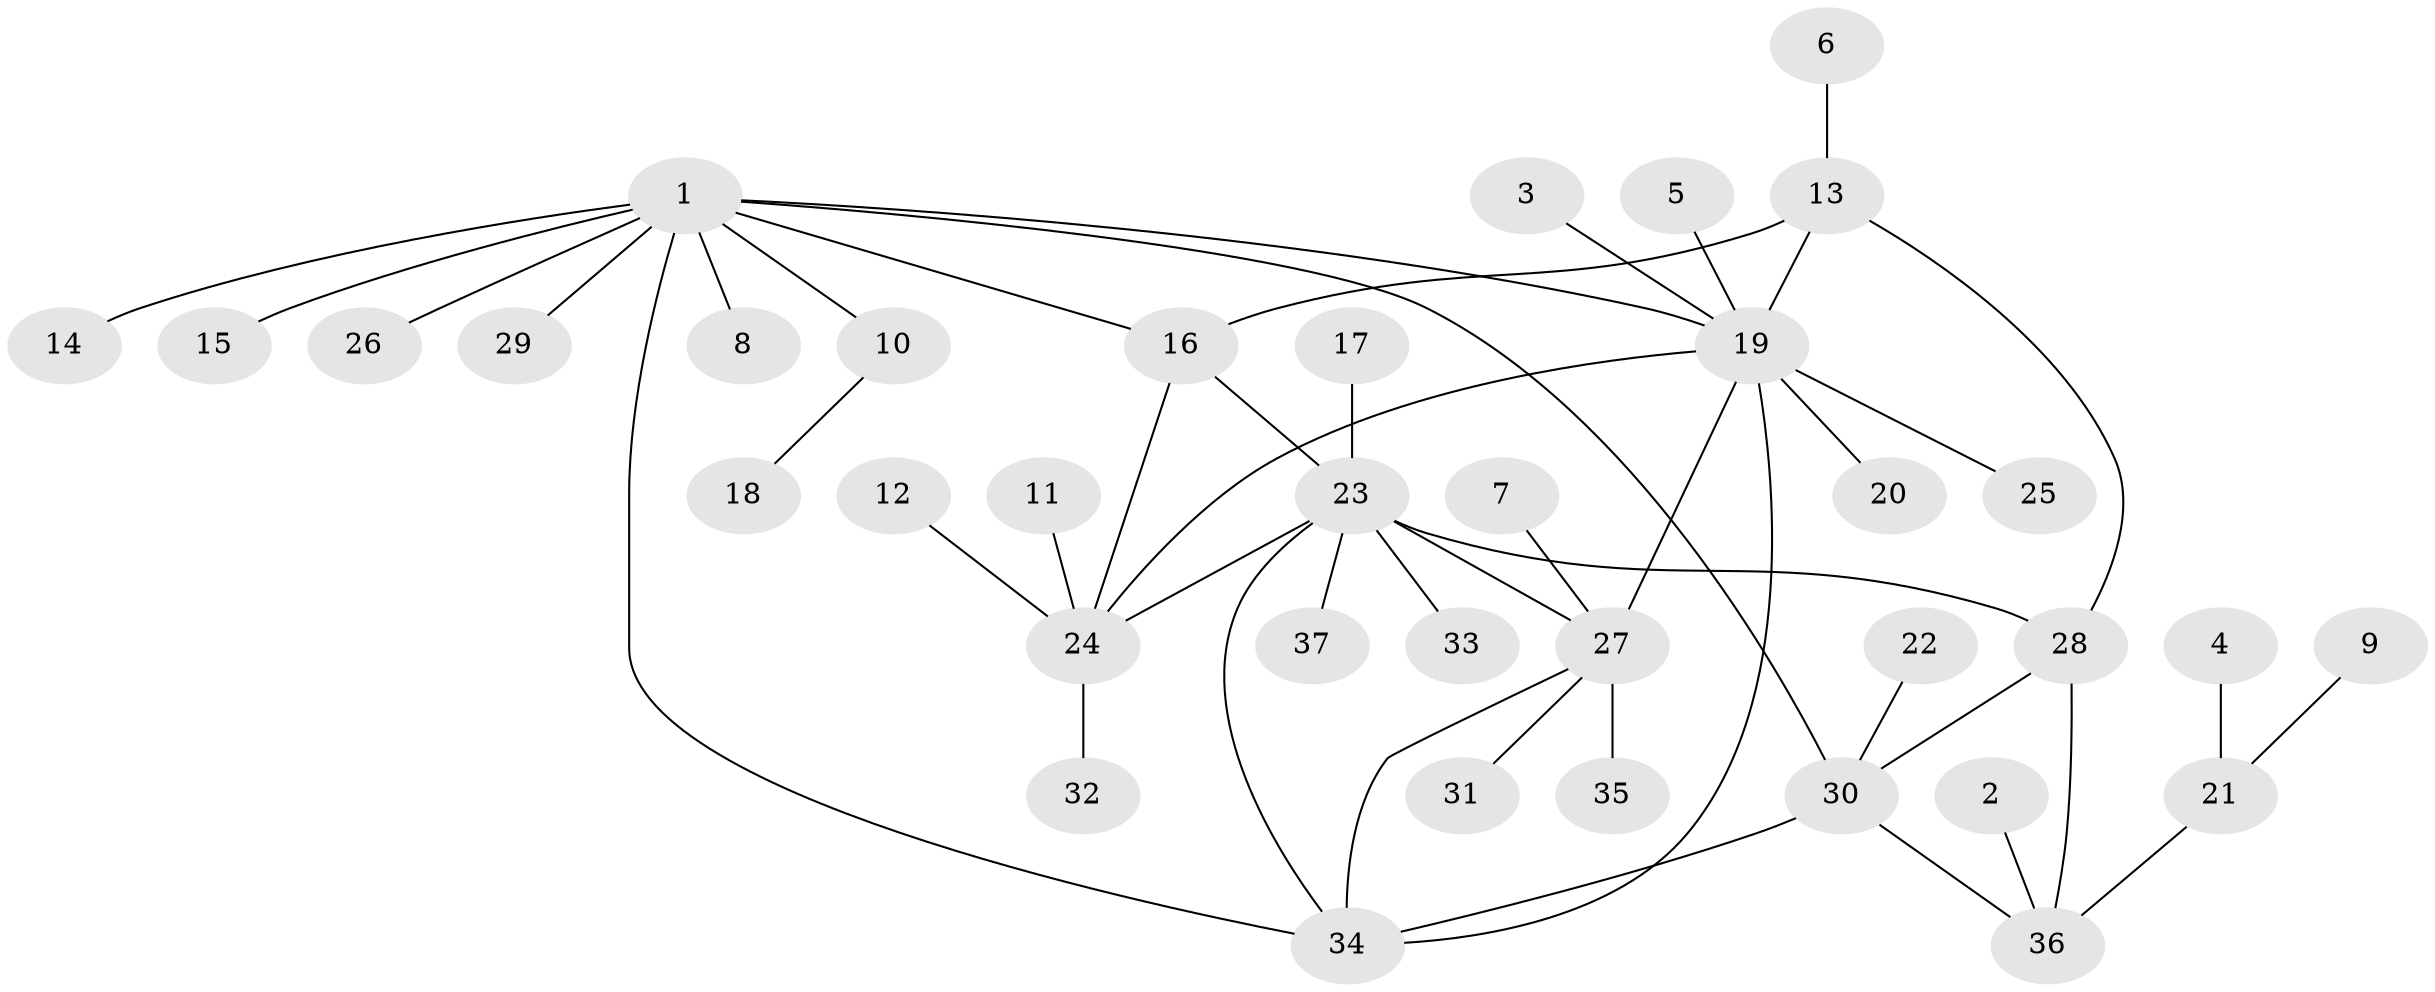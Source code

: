// original degree distribution, {5: 0.057971014492753624, 8: 0.028985507246376812, 3: 0.057971014492753624, 12: 0.014492753623188406, 6: 0.07246376811594203, 7: 0.014492753623188406, 4: 0.014492753623188406, 1: 0.5942028985507246, 2: 0.14492753623188406}
// Generated by graph-tools (version 1.1) at 2025/26/03/09/25 03:26:47]
// undirected, 37 vertices, 47 edges
graph export_dot {
graph [start="1"]
  node [color=gray90,style=filled];
  1;
  2;
  3;
  4;
  5;
  6;
  7;
  8;
  9;
  10;
  11;
  12;
  13;
  14;
  15;
  16;
  17;
  18;
  19;
  20;
  21;
  22;
  23;
  24;
  25;
  26;
  27;
  28;
  29;
  30;
  31;
  32;
  33;
  34;
  35;
  36;
  37;
  1 -- 8 [weight=1.0];
  1 -- 10 [weight=1.0];
  1 -- 14 [weight=1.0];
  1 -- 15 [weight=1.0];
  1 -- 16 [weight=1.0];
  1 -- 19 [weight=1.0];
  1 -- 26 [weight=1.0];
  1 -- 29 [weight=1.0];
  1 -- 30 [weight=1.0];
  1 -- 34 [weight=1.0];
  2 -- 36 [weight=1.0];
  3 -- 19 [weight=1.0];
  4 -- 21 [weight=1.0];
  5 -- 19 [weight=1.0];
  6 -- 13 [weight=1.0];
  7 -- 27 [weight=1.0];
  9 -- 21 [weight=1.0];
  10 -- 18 [weight=1.0];
  11 -- 24 [weight=1.0];
  12 -- 24 [weight=1.0];
  13 -- 16 [weight=1.0];
  13 -- 19 [weight=2.0];
  13 -- 28 [weight=1.0];
  16 -- 23 [weight=1.0];
  16 -- 24 [weight=1.0];
  17 -- 23 [weight=1.0];
  19 -- 20 [weight=1.0];
  19 -- 24 [weight=1.0];
  19 -- 25 [weight=1.0];
  19 -- 27 [weight=1.0];
  19 -- 34 [weight=1.0];
  21 -- 36 [weight=1.0];
  22 -- 30 [weight=1.0];
  23 -- 24 [weight=1.0];
  23 -- 27 [weight=1.0];
  23 -- 28 [weight=1.0];
  23 -- 33 [weight=1.0];
  23 -- 34 [weight=1.0];
  23 -- 37 [weight=1.0];
  24 -- 32 [weight=1.0];
  27 -- 31 [weight=1.0];
  27 -- 34 [weight=1.0];
  27 -- 35 [weight=1.0];
  28 -- 30 [weight=1.0];
  28 -- 36 [weight=1.0];
  30 -- 34 [weight=1.0];
  30 -- 36 [weight=1.0];
}
